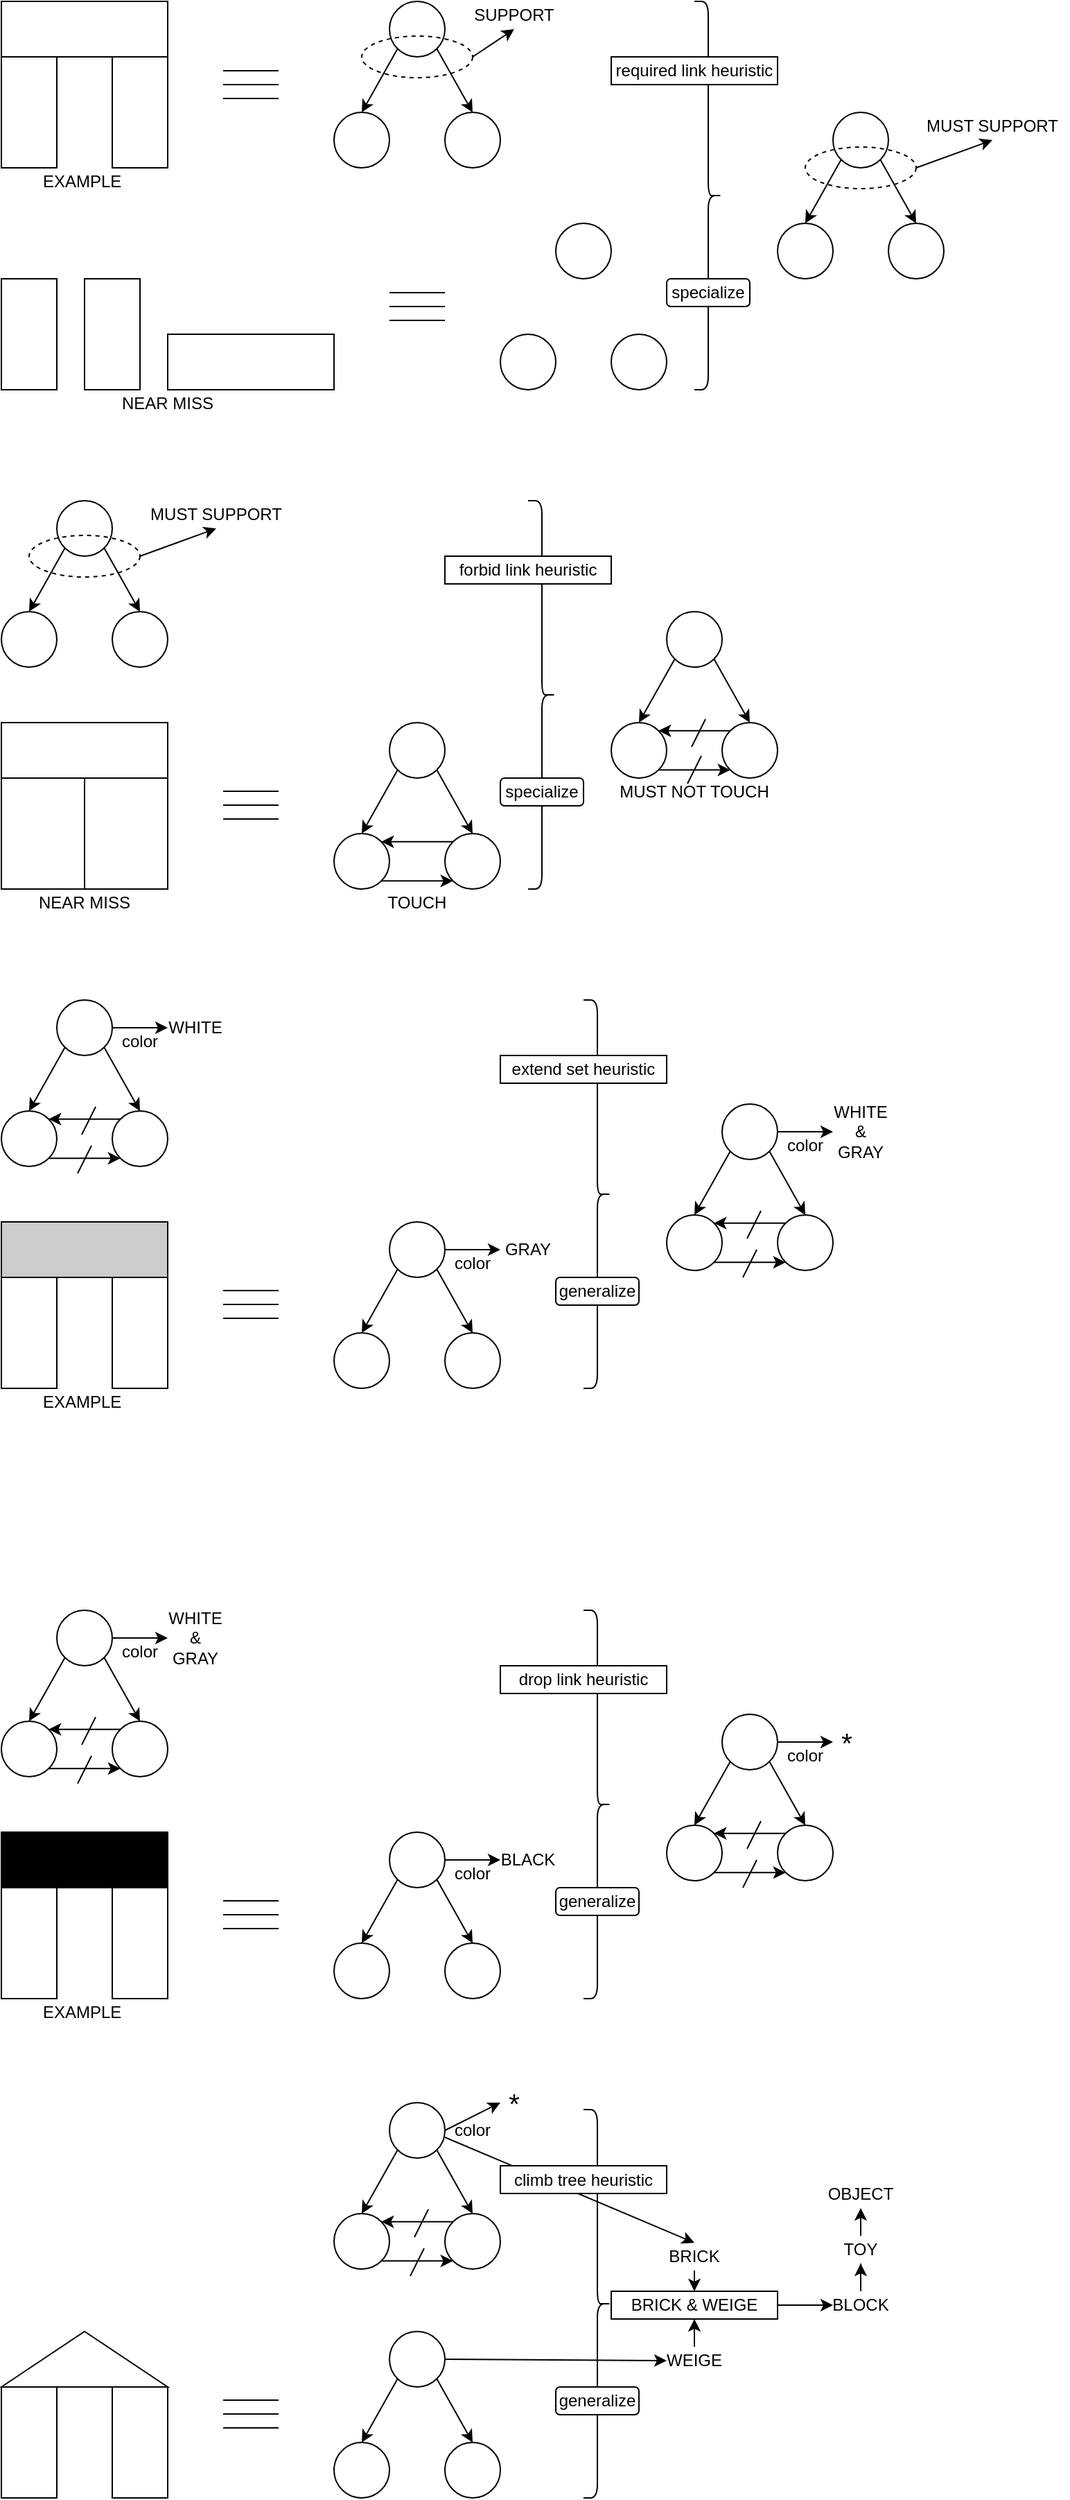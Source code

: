 <mxfile version="10.6.7" type="device"><diagram id="wj-G_-JIGs2lFGSelVar" name="Page-1"><mxGraphModel dx="396" dy="766" grid="1" gridSize="10" guides="1" tooltips="1" connect="1" arrows="1" fold="1" page="1" pageScale="1" pageWidth="827" pageHeight="1169" math="0" shadow="0"><root><mxCell id="0"/><mxCell id="1" parent="0"/><mxCell id="3YoIqZuNheR1yGpvosCM-1" value="" style="rounded=0;whiteSpace=wrap;html=1;" vertex="1" parent="1"><mxGeometry y="40" width="120" height="40" as="geometry"/></mxCell><mxCell id="3YoIqZuNheR1yGpvosCM-2" value="" style="rounded=0;whiteSpace=wrap;html=1;" vertex="1" parent="1"><mxGeometry y="80" width="40" height="80" as="geometry"/></mxCell><mxCell id="3YoIqZuNheR1yGpvosCM-3" value="" style="rounded=0;whiteSpace=wrap;html=1;" vertex="1" parent="1"><mxGeometry x="80" y="80" width="40" height="80" as="geometry"/></mxCell><mxCell id="3YoIqZuNheR1yGpvosCM-4" value="" style="endArrow=none;html=1;" edge="1" parent="1"><mxGeometry width="50" height="50" relative="1" as="geometry"><mxPoint x="160" y="90" as="sourcePoint"/><mxPoint x="200" y="90" as="targetPoint"/></mxGeometry></mxCell><mxCell id="3YoIqZuNheR1yGpvosCM-5" value="" style="endArrow=none;html=1;" edge="1" parent="1"><mxGeometry width="50" height="50" relative="1" as="geometry"><mxPoint x="160" y="100" as="sourcePoint"/><mxPoint x="200" y="100" as="targetPoint"/></mxGeometry></mxCell><mxCell id="3YoIqZuNheR1yGpvosCM-6" value="" style="endArrow=none;html=1;" edge="1" parent="1"><mxGeometry width="50" height="50" relative="1" as="geometry"><mxPoint x="160" y="110" as="sourcePoint"/><mxPoint x="200" y="110" as="targetPoint"/></mxGeometry></mxCell><mxCell id="3YoIqZuNheR1yGpvosCM-7" value="" style="ellipse;whiteSpace=wrap;html=1;aspect=fixed;" vertex="1" parent="1"><mxGeometry x="280" y="40" width="40" height="40" as="geometry"/></mxCell><mxCell id="3YoIqZuNheR1yGpvosCM-8" value="" style="ellipse;whiteSpace=wrap;html=1;aspect=fixed;" vertex="1" parent="1"><mxGeometry x="240" y="120" width="40" height="40" as="geometry"/></mxCell><mxCell id="3YoIqZuNheR1yGpvosCM-9" value="" style="ellipse;whiteSpace=wrap;html=1;aspect=fixed;" vertex="1" parent="1"><mxGeometry x="320" y="120" width="40" height="40" as="geometry"/></mxCell><mxCell id="3YoIqZuNheR1yGpvosCM-10" value="" style="endArrow=classic;html=1;exitX=0;exitY=1;exitDx=0;exitDy=0;entryX=0.5;entryY=0;entryDx=0;entryDy=0;" edge="1" parent="1" source="3YoIqZuNheR1yGpvosCM-7" target="3YoIqZuNheR1yGpvosCM-8"><mxGeometry width="50" height="50" relative="1" as="geometry"><mxPoint x="250" y="270" as="sourcePoint"/><mxPoint x="300" y="220" as="targetPoint"/></mxGeometry></mxCell><mxCell id="3YoIqZuNheR1yGpvosCM-11" value="" style="endArrow=classic;html=1;exitX=1;exitY=1;exitDx=0;exitDy=0;entryX=0.5;entryY=0;entryDx=0;entryDy=0;" edge="1" parent="1" source="3YoIqZuNheR1yGpvosCM-7" target="3YoIqZuNheR1yGpvosCM-9"><mxGeometry width="50" height="50" relative="1" as="geometry"><mxPoint x="350" y="100" as="sourcePoint"/><mxPoint x="400" y="50" as="targetPoint"/></mxGeometry></mxCell><mxCell id="3YoIqZuNheR1yGpvosCM-12" value="" style="ellipse;whiteSpace=wrap;html=1;dashed=1;fillColor=none;" vertex="1" parent="1"><mxGeometry x="260" y="65" width="80" height="30" as="geometry"/></mxCell><mxCell id="3YoIqZuNheR1yGpvosCM-13" value="" style="endArrow=classic;html=1;exitX=1;exitY=0.5;exitDx=0;exitDy=0;entryX=0.5;entryY=1;entryDx=0;entryDy=0;" edge="1" parent="1" source="3YoIqZuNheR1yGpvosCM-12" target="3YoIqZuNheR1yGpvosCM-14"><mxGeometry width="50" height="50" relative="1" as="geometry"><mxPoint x="360" y="80" as="sourcePoint"/><mxPoint x="370" y="70" as="targetPoint"/></mxGeometry></mxCell><mxCell id="3YoIqZuNheR1yGpvosCM-14" value="SUPPORT" style="text;html=1;strokeColor=none;fillColor=none;align=center;verticalAlign=middle;whiteSpace=wrap;rounded=0;dashed=1;" vertex="1" parent="1"><mxGeometry x="340" y="40" width="60" height="20" as="geometry"/></mxCell><mxCell id="3YoIqZuNheR1yGpvosCM-15" value="" style="rounded=0;whiteSpace=wrap;html=1;" vertex="1" parent="1"><mxGeometry y="240" width="40" height="80" as="geometry"/></mxCell><mxCell id="3YoIqZuNheR1yGpvosCM-16" value="" style="rounded=0;whiteSpace=wrap;html=1;" vertex="1" parent="1"><mxGeometry x="60" y="240" width="40" height="80" as="geometry"/></mxCell><mxCell id="3YoIqZuNheR1yGpvosCM-17" value="" style="rounded=0;whiteSpace=wrap;html=1;" vertex="1" parent="1"><mxGeometry x="120" y="280" width="120" height="40" as="geometry"/></mxCell><mxCell id="3YoIqZuNheR1yGpvosCM-18" value="" style="endArrow=none;html=1;" edge="1" parent="1"><mxGeometry width="50" height="50" relative="1" as="geometry"><mxPoint x="280" y="250" as="sourcePoint"/><mxPoint x="320" y="250" as="targetPoint"/></mxGeometry></mxCell><mxCell id="3YoIqZuNheR1yGpvosCM-19" value="" style="endArrow=none;html=1;" edge="1" parent="1"><mxGeometry width="50" height="50" relative="1" as="geometry"><mxPoint x="280" y="260" as="sourcePoint"/><mxPoint x="320" y="260" as="targetPoint"/></mxGeometry></mxCell><mxCell id="3YoIqZuNheR1yGpvosCM-20" value="" style="endArrow=none;html=1;" edge="1" parent="1"><mxGeometry width="50" height="50" relative="1" as="geometry"><mxPoint x="280" y="270" as="sourcePoint"/><mxPoint x="320" y="270" as="targetPoint"/></mxGeometry></mxCell><mxCell id="3YoIqZuNheR1yGpvosCM-21" value="" style="ellipse;whiteSpace=wrap;html=1;aspect=fixed;" vertex="1" parent="1"><mxGeometry x="400" y="200" width="40" height="40" as="geometry"/></mxCell><mxCell id="3YoIqZuNheR1yGpvosCM-22" value="" style="ellipse;whiteSpace=wrap;html=1;aspect=fixed;" vertex="1" parent="1"><mxGeometry x="360" y="280" width="40" height="40" as="geometry"/></mxCell><mxCell id="3YoIqZuNheR1yGpvosCM-23" value="" style="ellipse;whiteSpace=wrap;html=1;aspect=fixed;" vertex="1" parent="1"><mxGeometry x="440" y="280" width="40" height="40" as="geometry"/></mxCell><mxCell id="3YoIqZuNheR1yGpvosCM-29" value="" style="shape=curlyBracket;whiteSpace=wrap;html=1;rounded=1;fillColor=none;direction=west;" vertex="1" parent="1"><mxGeometry x="500" y="40" width="20" height="280" as="geometry"/></mxCell><mxCell id="3YoIqZuNheR1yGpvosCM-30" value="" style="ellipse;whiteSpace=wrap;html=1;aspect=fixed;" vertex="1" parent="1"><mxGeometry x="480" y="480" width="40" height="40" as="geometry"/></mxCell><mxCell id="3YoIqZuNheR1yGpvosCM-90" style="edgeStyle=orthogonalEdgeStyle;rounded=0;orthogonalLoop=1;jettySize=auto;html=1;exitX=1;exitY=1;exitDx=0;exitDy=0;entryX=0;entryY=1;entryDx=0;entryDy=0;" edge="1" parent="1" source="3YoIqZuNheR1yGpvosCM-31" target="3YoIqZuNheR1yGpvosCM-32"><mxGeometry relative="1" as="geometry"/></mxCell><mxCell id="3YoIqZuNheR1yGpvosCM-31" value="" style="ellipse;whiteSpace=wrap;html=1;aspect=fixed;" vertex="1" parent="1"><mxGeometry x="440" y="560" width="40" height="40" as="geometry"/></mxCell><mxCell id="3YoIqZuNheR1yGpvosCM-89" style="edgeStyle=orthogonalEdgeStyle;rounded=0;orthogonalLoop=1;jettySize=auto;html=1;exitX=0;exitY=0;exitDx=0;exitDy=0;entryX=1;entryY=0;entryDx=0;entryDy=0;" edge="1" parent="1" source="3YoIqZuNheR1yGpvosCM-32" target="3YoIqZuNheR1yGpvosCM-31"><mxGeometry relative="1" as="geometry"/></mxCell><mxCell id="3YoIqZuNheR1yGpvosCM-32" value="" style="ellipse;whiteSpace=wrap;html=1;aspect=fixed;" vertex="1" parent="1"><mxGeometry x="520" y="560" width="40" height="40" as="geometry"/></mxCell><mxCell id="3YoIqZuNheR1yGpvosCM-33" value="" style="endArrow=classic;html=1;exitX=0;exitY=1;exitDx=0;exitDy=0;entryX=0.5;entryY=0;entryDx=0;entryDy=0;" edge="1" parent="1" source="3YoIqZuNheR1yGpvosCM-30" target="3YoIqZuNheR1yGpvosCM-31"><mxGeometry width="50" height="50" relative="1" as="geometry"><mxPoint x="450" y="710" as="sourcePoint"/><mxPoint x="500" y="660" as="targetPoint"/></mxGeometry></mxCell><mxCell id="3YoIqZuNheR1yGpvosCM-34" value="" style="endArrow=classic;html=1;exitX=1;exitY=1;exitDx=0;exitDy=0;entryX=0.5;entryY=0;entryDx=0;entryDy=0;" edge="1" parent="1" source="3YoIqZuNheR1yGpvosCM-30" target="3YoIqZuNheR1yGpvosCM-32"><mxGeometry width="50" height="50" relative="1" as="geometry"><mxPoint x="550" y="540" as="sourcePoint"/><mxPoint x="600" y="490" as="targetPoint"/></mxGeometry></mxCell><mxCell id="3YoIqZuNheR1yGpvosCM-39" value="" style="rounded=0;whiteSpace=wrap;html=1;" vertex="1" parent="1"><mxGeometry y="600" width="60" height="80" as="geometry"/></mxCell><mxCell id="3YoIqZuNheR1yGpvosCM-40" value="" style="ellipse;whiteSpace=wrap;html=1;aspect=fixed;" vertex="1" parent="1"><mxGeometry x="280" y="560" width="40" height="40" as="geometry"/></mxCell><mxCell id="3YoIqZuNheR1yGpvosCM-59" style="edgeStyle=orthogonalEdgeStyle;rounded=0;orthogonalLoop=1;jettySize=auto;html=1;exitX=1;exitY=1;exitDx=0;exitDy=0;entryX=0;entryY=1;entryDx=0;entryDy=0;" edge="1" parent="1" source="3YoIqZuNheR1yGpvosCM-41" target="3YoIqZuNheR1yGpvosCM-42"><mxGeometry relative="1" as="geometry"/></mxCell><mxCell id="3YoIqZuNheR1yGpvosCM-41" value="" style="ellipse;whiteSpace=wrap;html=1;aspect=fixed;" vertex="1" parent="1"><mxGeometry x="240" y="640" width="40" height="40" as="geometry"/></mxCell><mxCell id="3YoIqZuNheR1yGpvosCM-58" style="edgeStyle=orthogonalEdgeStyle;rounded=0;orthogonalLoop=1;jettySize=auto;html=1;exitX=0;exitY=0;exitDx=0;exitDy=0;entryX=1;entryY=0;entryDx=0;entryDy=0;" edge="1" parent="1" source="3YoIqZuNheR1yGpvosCM-42" target="3YoIqZuNheR1yGpvosCM-41"><mxGeometry relative="1" as="geometry"/></mxCell><mxCell id="3YoIqZuNheR1yGpvosCM-42" value="" style="ellipse;whiteSpace=wrap;html=1;aspect=fixed;" vertex="1" parent="1"><mxGeometry x="320" y="640" width="40" height="40" as="geometry"/></mxCell><mxCell id="3YoIqZuNheR1yGpvosCM-43" value="" style="endArrow=classic;html=1;exitX=0;exitY=1;exitDx=0;exitDy=0;entryX=0.5;entryY=0;entryDx=0;entryDy=0;" edge="1" parent="1" source="3YoIqZuNheR1yGpvosCM-40" target="3YoIqZuNheR1yGpvosCM-41"><mxGeometry width="50" height="50" relative="1" as="geometry"><mxPoint x="250" y="790" as="sourcePoint"/><mxPoint x="300" y="740" as="targetPoint"/></mxGeometry></mxCell><mxCell id="3YoIqZuNheR1yGpvosCM-44" value="" style="endArrow=classic;html=1;exitX=1;exitY=1;exitDx=0;exitDy=0;entryX=0.5;entryY=0;entryDx=0;entryDy=0;" edge="1" parent="1" source="3YoIqZuNheR1yGpvosCM-40" target="3YoIqZuNheR1yGpvosCM-42"><mxGeometry width="50" height="50" relative="1" as="geometry"><mxPoint x="350" y="620" as="sourcePoint"/><mxPoint x="400" y="570" as="targetPoint"/></mxGeometry></mxCell><mxCell id="3YoIqZuNheR1yGpvosCM-48" value="" style="rounded=0;whiteSpace=wrap;html=1;fillColor=none;" vertex="1" parent="1"><mxGeometry x="60" y="600" width="60" height="80" as="geometry"/></mxCell><mxCell id="3YoIqZuNheR1yGpvosCM-49" value="" style="rounded=0;whiteSpace=wrap;html=1;fillColor=none;" vertex="1" parent="1"><mxGeometry y="560" width="120" height="40" as="geometry"/></mxCell><mxCell id="3YoIqZuNheR1yGpvosCM-55" value="" style="endArrow=none;html=1;" edge="1" parent="1"><mxGeometry width="50" height="50" relative="1" as="geometry"><mxPoint x="160" y="609.5" as="sourcePoint"/><mxPoint x="200" y="609.5" as="targetPoint"/></mxGeometry></mxCell><mxCell id="3YoIqZuNheR1yGpvosCM-56" value="" style="endArrow=none;html=1;" edge="1" parent="1"><mxGeometry width="50" height="50" relative="1" as="geometry"><mxPoint x="160" y="619.5" as="sourcePoint"/><mxPoint x="200" y="619.5" as="targetPoint"/></mxGeometry></mxCell><mxCell id="3YoIqZuNheR1yGpvosCM-57" value="" style="endArrow=none;html=1;" edge="1" parent="1"><mxGeometry width="50" height="50" relative="1" as="geometry"><mxPoint x="160" y="629.5" as="sourcePoint"/><mxPoint x="200" y="629.5" as="targetPoint"/></mxGeometry></mxCell><mxCell id="3YoIqZuNheR1yGpvosCM-60" value="TOUCH" style="text;html=1;strokeColor=none;fillColor=none;align=center;verticalAlign=middle;whiteSpace=wrap;rounded=0;" vertex="1" parent="1"><mxGeometry x="280" y="680" width="40" height="20" as="geometry"/></mxCell><mxCell id="3YoIqZuNheR1yGpvosCM-61" value="EXAMPLE&amp;nbsp;" style="text;html=1;strokeColor=none;fillColor=none;align=center;verticalAlign=middle;whiteSpace=wrap;rounded=0;" vertex="1" parent="1"><mxGeometry y="160" width="120" height="20" as="geometry"/></mxCell><mxCell id="3YoIqZuNheR1yGpvosCM-62" value="NEAR MISS" style="text;html=1;strokeColor=none;fillColor=none;align=center;verticalAlign=middle;whiteSpace=wrap;rounded=0;" vertex="1" parent="1"><mxGeometry y="320" width="240" height="20" as="geometry"/></mxCell><mxCell id="3YoIqZuNheR1yGpvosCM-63" value="NEAR MISS" style="text;html=1;strokeColor=none;fillColor=none;align=center;verticalAlign=middle;whiteSpace=wrap;rounded=0;" vertex="1" parent="1"><mxGeometry y="680" width="120" height="20" as="geometry"/></mxCell><mxCell id="3YoIqZuNheR1yGpvosCM-80" value="" style="ellipse;whiteSpace=wrap;html=1;aspect=fixed;" vertex="1" parent="1"><mxGeometry x="600" y="120" width="40" height="40" as="geometry"/></mxCell><mxCell id="3YoIqZuNheR1yGpvosCM-81" value="" style="ellipse;whiteSpace=wrap;html=1;aspect=fixed;" vertex="1" parent="1"><mxGeometry x="560" y="200" width="40" height="40" as="geometry"/></mxCell><mxCell id="3YoIqZuNheR1yGpvosCM-82" value="" style="ellipse;whiteSpace=wrap;html=1;aspect=fixed;" vertex="1" parent="1"><mxGeometry x="640" y="200" width="40" height="40" as="geometry"/></mxCell><mxCell id="3YoIqZuNheR1yGpvosCM-83" value="" style="endArrow=classic;html=1;exitX=0;exitY=1;exitDx=0;exitDy=0;entryX=0.5;entryY=0;entryDx=0;entryDy=0;" edge="1" parent="1" source="3YoIqZuNheR1yGpvosCM-80" target="3YoIqZuNheR1yGpvosCM-81"><mxGeometry width="50" height="50" relative="1" as="geometry"><mxPoint x="570" y="350" as="sourcePoint"/><mxPoint x="620" y="300" as="targetPoint"/></mxGeometry></mxCell><mxCell id="3YoIqZuNheR1yGpvosCM-84" value="" style="endArrow=classic;html=1;exitX=1;exitY=1;exitDx=0;exitDy=0;entryX=0.5;entryY=0;entryDx=0;entryDy=0;" edge="1" parent="1" source="3YoIqZuNheR1yGpvosCM-80" target="3YoIqZuNheR1yGpvosCM-82"><mxGeometry width="50" height="50" relative="1" as="geometry"><mxPoint x="670" y="180" as="sourcePoint"/><mxPoint x="720" y="130" as="targetPoint"/></mxGeometry></mxCell><mxCell id="3YoIqZuNheR1yGpvosCM-85" value="" style="ellipse;whiteSpace=wrap;html=1;dashed=1;fillColor=none;" vertex="1" parent="1"><mxGeometry x="580" y="145" width="80" height="30" as="geometry"/></mxCell><mxCell id="3YoIqZuNheR1yGpvosCM-86" value="" style="endArrow=classic;html=1;exitX=1;exitY=0.5;exitDx=0;exitDy=0;entryX=0.5;entryY=1;entryDx=0;entryDy=0;" edge="1" parent="1" source="3YoIqZuNheR1yGpvosCM-85" target="3YoIqZuNheR1yGpvosCM-87"><mxGeometry width="50" height="50" relative="1" as="geometry"><mxPoint x="680" y="160" as="sourcePoint"/><mxPoint x="690" y="150" as="targetPoint"/></mxGeometry></mxCell><mxCell id="3YoIqZuNheR1yGpvosCM-87" value="MUST SUPPORT" style="text;html=1;strokeColor=none;fillColor=none;align=center;verticalAlign=middle;whiteSpace=wrap;rounded=0;dashed=1;" vertex="1" parent="1"><mxGeometry x="660" y="120" width="110" height="20" as="geometry"/></mxCell><mxCell id="3YoIqZuNheR1yGpvosCM-88" value="" style="shape=curlyBracket;whiteSpace=wrap;html=1;rounded=1;fillColor=none;direction=west;" vertex="1" parent="1"><mxGeometry x="380" y="400" width="20" height="280" as="geometry"/></mxCell><mxCell id="3YoIqZuNheR1yGpvosCM-91" value="MUST NOT TOUCH" style="text;html=1;strokeColor=none;fillColor=none;align=center;verticalAlign=middle;whiteSpace=wrap;rounded=0;" vertex="1" parent="1"><mxGeometry x="440" y="600" width="120" height="20" as="geometry"/></mxCell><mxCell id="3YoIqZuNheR1yGpvosCM-103" value="" style="ellipse;whiteSpace=wrap;html=1;aspect=fixed;" vertex="1" parent="1"><mxGeometry x="40" y="400" width="40" height="40" as="geometry"/></mxCell><mxCell id="3YoIqZuNheR1yGpvosCM-105" value="" style="ellipse;whiteSpace=wrap;html=1;aspect=fixed;" vertex="1" parent="1"><mxGeometry y="480" width="40" height="40" as="geometry"/></mxCell><mxCell id="3YoIqZuNheR1yGpvosCM-107" value="" style="ellipse;whiteSpace=wrap;html=1;aspect=fixed;" vertex="1" parent="1"><mxGeometry x="80" y="480" width="40" height="40" as="geometry"/></mxCell><mxCell id="3YoIqZuNheR1yGpvosCM-108" value="" style="endArrow=classic;html=1;exitX=0;exitY=1;exitDx=0;exitDy=0;entryX=0.5;entryY=0;entryDx=0;entryDy=0;" edge="1" parent="1" source="3YoIqZuNheR1yGpvosCM-103" target="3YoIqZuNheR1yGpvosCM-105"><mxGeometry width="50" height="50" relative="1" as="geometry"><mxPoint x="10" y="630" as="sourcePoint"/><mxPoint x="60" y="580" as="targetPoint"/></mxGeometry></mxCell><mxCell id="3YoIqZuNheR1yGpvosCM-109" value="" style="endArrow=classic;html=1;exitX=1;exitY=1;exitDx=0;exitDy=0;entryX=0.5;entryY=0;entryDx=0;entryDy=0;" edge="1" parent="1" source="3YoIqZuNheR1yGpvosCM-103" target="3YoIqZuNheR1yGpvosCM-107"><mxGeometry width="50" height="50" relative="1" as="geometry"><mxPoint x="110" y="460" as="sourcePoint"/><mxPoint x="160" y="410" as="targetPoint"/></mxGeometry></mxCell><mxCell id="3YoIqZuNheR1yGpvosCM-110" value="" style="ellipse;whiteSpace=wrap;html=1;dashed=1;fillColor=none;" vertex="1" parent="1"><mxGeometry x="20" y="425" width="80" height="30" as="geometry"/></mxCell><mxCell id="3YoIqZuNheR1yGpvosCM-111" value="" style="endArrow=classic;html=1;exitX=1;exitY=0.5;exitDx=0;exitDy=0;entryX=0.5;entryY=1;entryDx=0;entryDy=0;" edge="1" parent="1" source="3YoIqZuNheR1yGpvosCM-110" target="3YoIqZuNheR1yGpvosCM-112"><mxGeometry width="50" height="50" relative="1" as="geometry"><mxPoint x="120" y="440" as="sourcePoint"/><mxPoint x="130" y="430" as="targetPoint"/></mxGeometry></mxCell><mxCell id="3YoIqZuNheR1yGpvosCM-112" value="MUST SUPPORT" style="text;html=1;strokeColor=none;fillColor=none;align=center;verticalAlign=middle;whiteSpace=wrap;rounded=0;dashed=1;" vertex="1" parent="1"><mxGeometry x="100" y="400" width="110" height="20" as="geometry"/></mxCell><mxCell id="3YoIqZuNheR1yGpvosCM-114" value="" style="ellipse;whiteSpace=wrap;html=1;aspect=fixed;" vertex="1" parent="1"><mxGeometry x="40" y="760" width="40" height="40" as="geometry"/></mxCell><mxCell id="3YoIqZuNheR1yGpvosCM-115" style="edgeStyle=orthogonalEdgeStyle;rounded=0;orthogonalLoop=1;jettySize=auto;html=1;exitX=1;exitY=1;exitDx=0;exitDy=0;entryX=0;entryY=1;entryDx=0;entryDy=0;" edge="1" parent="1" source="3YoIqZuNheR1yGpvosCM-116" target="3YoIqZuNheR1yGpvosCM-118"><mxGeometry relative="1" as="geometry"/></mxCell><mxCell id="3YoIqZuNheR1yGpvosCM-116" value="" style="ellipse;whiteSpace=wrap;html=1;aspect=fixed;" vertex="1" parent="1"><mxGeometry y="840" width="40" height="40" as="geometry"/></mxCell><mxCell id="3YoIqZuNheR1yGpvosCM-117" style="edgeStyle=orthogonalEdgeStyle;rounded=0;orthogonalLoop=1;jettySize=auto;html=1;exitX=0;exitY=0;exitDx=0;exitDy=0;entryX=1;entryY=0;entryDx=0;entryDy=0;" edge="1" parent="1" source="3YoIqZuNheR1yGpvosCM-118" target="3YoIqZuNheR1yGpvosCM-116"><mxGeometry relative="1" as="geometry"/></mxCell><mxCell id="3YoIqZuNheR1yGpvosCM-118" value="" style="ellipse;whiteSpace=wrap;html=1;aspect=fixed;" vertex="1" parent="1"><mxGeometry x="80" y="840" width="40" height="40" as="geometry"/></mxCell><mxCell id="3YoIqZuNheR1yGpvosCM-119" value="" style="endArrow=classic;html=1;exitX=0;exitY=1;exitDx=0;exitDy=0;entryX=0.5;entryY=0;entryDx=0;entryDy=0;" edge="1" parent="1" source="3YoIqZuNheR1yGpvosCM-114" target="3YoIqZuNheR1yGpvosCM-116"><mxGeometry width="50" height="50" relative="1" as="geometry"><mxPoint x="10" y="990" as="sourcePoint"/><mxPoint x="60" y="940" as="targetPoint"/></mxGeometry></mxCell><mxCell id="3YoIqZuNheR1yGpvosCM-120" value="" style="endArrow=classic;html=1;exitX=1;exitY=1;exitDx=0;exitDy=0;entryX=0.5;entryY=0;entryDx=0;entryDy=0;" edge="1" parent="1" source="3YoIqZuNheR1yGpvosCM-114" target="3YoIqZuNheR1yGpvosCM-118"><mxGeometry width="50" height="50" relative="1" as="geometry"><mxPoint x="110" y="820" as="sourcePoint"/><mxPoint x="160" y="770" as="targetPoint"/></mxGeometry></mxCell><mxCell id="3YoIqZuNheR1yGpvosCM-125" value="" style="rounded=0;whiteSpace=wrap;html=1;gradientColor=none;fillColor=#CCCCCC;" vertex="1" parent="1"><mxGeometry y="920" width="120" height="40" as="geometry"/></mxCell><mxCell id="3YoIqZuNheR1yGpvosCM-126" value="" style="rounded=0;whiteSpace=wrap;html=1;" vertex="1" parent="1"><mxGeometry y="960" width="40" height="80" as="geometry"/></mxCell><mxCell id="3YoIqZuNheR1yGpvosCM-127" value="" style="rounded=0;whiteSpace=wrap;html=1;" vertex="1" parent="1"><mxGeometry x="80" y="960" width="40" height="80" as="geometry"/></mxCell><mxCell id="3YoIqZuNheR1yGpvosCM-128" value="EXAMPLE&amp;nbsp;" style="text;html=1;strokeColor=none;fillColor=none;align=center;verticalAlign=middle;whiteSpace=wrap;rounded=0;" vertex="1" parent="1"><mxGeometry y="1040" width="120" height="20" as="geometry"/></mxCell><mxCell id="3YoIqZuNheR1yGpvosCM-130" value="" style="endArrow=none;html=1;" edge="1" parent="1"><mxGeometry width="50" height="50" relative="1" as="geometry"><mxPoint x="495" y="604" as="sourcePoint"/><mxPoint x="505" y="584" as="targetPoint"/></mxGeometry></mxCell><mxCell id="3YoIqZuNheR1yGpvosCM-131" value="" style="endArrow=none;html=1;" edge="1" parent="1"><mxGeometry width="50" height="50" relative="1" as="geometry"><mxPoint x="498" y="577.5" as="sourcePoint"/><mxPoint x="508" y="557.5" as="targetPoint"/></mxGeometry></mxCell><mxCell id="3YoIqZuNheR1yGpvosCM-134" value="" style="endArrow=none;html=1;" edge="1" parent="1"><mxGeometry width="50" height="50" relative="1" as="geometry"><mxPoint x="55" y="885" as="sourcePoint"/><mxPoint x="65" y="865" as="targetPoint"/></mxGeometry></mxCell><mxCell id="3YoIqZuNheR1yGpvosCM-135" value="" style="endArrow=none;html=1;" edge="1" parent="1"><mxGeometry width="50" height="50" relative="1" as="geometry"><mxPoint x="58" y="857" as="sourcePoint"/><mxPoint x="68" y="837" as="targetPoint"/></mxGeometry></mxCell><mxCell id="3YoIqZuNheR1yGpvosCM-136" value="" style="ellipse;whiteSpace=wrap;html=1;aspect=fixed;" vertex="1" parent="1"><mxGeometry x="280" y="920" width="40" height="40" as="geometry"/></mxCell><mxCell id="3YoIqZuNheR1yGpvosCM-138" value="" style="ellipse;whiteSpace=wrap;html=1;aspect=fixed;" vertex="1" parent="1"><mxGeometry x="240" y="1000" width="40" height="40" as="geometry"/></mxCell><mxCell id="3YoIqZuNheR1yGpvosCM-140" value="" style="ellipse;whiteSpace=wrap;html=1;aspect=fixed;" vertex="1" parent="1"><mxGeometry x="320" y="1000" width="40" height="40" as="geometry"/></mxCell><mxCell id="3YoIqZuNheR1yGpvosCM-141" value="" style="endArrow=classic;html=1;exitX=0;exitY=1;exitDx=0;exitDy=0;entryX=0.5;entryY=0;entryDx=0;entryDy=0;" edge="1" parent="1" source="3YoIqZuNheR1yGpvosCM-136" target="3YoIqZuNheR1yGpvosCM-138"><mxGeometry width="50" height="50" relative="1" as="geometry"><mxPoint x="250" y="1150" as="sourcePoint"/><mxPoint x="300" y="1100" as="targetPoint"/></mxGeometry></mxCell><mxCell id="3YoIqZuNheR1yGpvosCM-142" value="" style="endArrow=classic;html=1;exitX=1;exitY=1;exitDx=0;exitDy=0;entryX=0.5;entryY=0;entryDx=0;entryDy=0;" edge="1" parent="1" source="3YoIqZuNheR1yGpvosCM-136" target="3YoIqZuNheR1yGpvosCM-140"><mxGeometry width="50" height="50" relative="1" as="geometry"><mxPoint x="350" y="980" as="sourcePoint"/><mxPoint x="400" y="930" as="targetPoint"/></mxGeometry></mxCell><mxCell id="3YoIqZuNheR1yGpvosCM-143" value="" style="endArrow=none;html=1;" edge="1" parent="1"><mxGeometry width="50" height="50" relative="1" as="geometry"><mxPoint x="160" y="969.5" as="sourcePoint"/><mxPoint x="200" y="969.5" as="targetPoint"/></mxGeometry></mxCell><mxCell id="3YoIqZuNheR1yGpvosCM-144" value="" style="endArrow=none;html=1;" edge="1" parent="1"><mxGeometry width="50" height="50" relative="1" as="geometry"><mxPoint x="160" y="979.5" as="sourcePoint"/><mxPoint x="200" y="979.5" as="targetPoint"/></mxGeometry></mxCell><mxCell id="3YoIqZuNheR1yGpvosCM-145" value="" style="endArrow=none;html=1;" edge="1" parent="1"><mxGeometry width="50" height="50" relative="1" as="geometry"><mxPoint x="160" y="989.5" as="sourcePoint"/><mxPoint x="200" y="989.5" as="targetPoint"/></mxGeometry></mxCell><mxCell id="3YoIqZuNheR1yGpvosCM-148" value="" style="endArrow=classic;html=1;exitX=1;exitY=0.5;exitDx=0;exitDy=0;entryX=0;entryY=0.5;entryDx=0;entryDy=0;" edge="1" parent="1" source="3YoIqZuNheR1yGpvosCM-136" target="3YoIqZuNheR1yGpvosCM-149"><mxGeometry width="50" height="50" relative="1" as="geometry"><mxPoint x="360" y="910" as="sourcePoint"/><mxPoint x="360" y="920" as="targetPoint"/></mxGeometry></mxCell><mxCell id="3YoIqZuNheR1yGpvosCM-149" value="GRAY" style="text;html=1;strokeColor=none;fillColor=none;align=center;verticalAlign=middle;whiteSpace=wrap;rounded=0;" vertex="1" parent="1"><mxGeometry x="360" y="930" width="40" height="20" as="geometry"/></mxCell><mxCell id="3YoIqZuNheR1yGpvosCM-150" value="color" style="text;html=1;strokeColor=none;fillColor=none;align=center;verticalAlign=middle;whiteSpace=wrap;rounded=0;" vertex="1" parent="1"><mxGeometry x="320" y="940" width="40" height="20" as="geometry"/></mxCell><mxCell id="3YoIqZuNheR1yGpvosCM-151" value="" style="shape=curlyBracket;whiteSpace=wrap;html=1;rounded=1;fillColor=none;direction=west;" vertex="1" parent="1"><mxGeometry x="420" y="760" width="20" height="280" as="geometry"/></mxCell><mxCell id="3YoIqZuNheR1yGpvosCM-152" value="" style="endArrow=classic;html=1;entryX=0;entryY=0.5;entryDx=0;entryDy=0;exitX=1;exitY=0.5;exitDx=0;exitDy=0;" edge="1" parent="1" target="3YoIqZuNheR1yGpvosCM-153" source="3YoIqZuNheR1yGpvosCM-114"><mxGeometry width="50" height="50" relative="1" as="geometry"><mxPoint x="80" y="720" as="sourcePoint"/><mxPoint x="120" y="760" as="targetPoint"/></mxGeometry></mxCell><mxCell id="3YoIqZuNheR1yGpvosCM-153" value="WHITE" style="text;html=1;strokeColor=none;fillColor=none;align=center;verticalAlign=middle;whiteSpace=wrap;rounded=0;" vertex="1" parent="1"><mxGeometry x="120" y="770" width="40" height="20" as="geometry"/></mxCell><mxCell id="3YoIqZuNheR1yGpvosCM-154" value="color" style="text;html=1;strokeColor=none;fillColor=none;align=center;verticalAlign=middle;whiteSpace=wrap;rounded=0;" vertex="1" parent="1"><mxGeometry x="80" y="780" width="40" height="20" as="geometry"/></mxCell><mxCell id="3YoIqZuNheR1yGpvosCM-155" value="" style="ellipse;whiteSpace=wrap;html=1;aspect=fixed;" vertex="1" parent="1"><mxGeometry x="520" y="835" width="40" height="40" as="geometry"/></mxCell><mxCell id="3YoIqZuNheR1yGpvosCM-156" style="edgeStyle=orthogonalEdgeStyle;rounded=0;orthogonalLoop=1;jettySize=auto;html=1;exitX=1;exitY=1;exitDx=0;exitDy=0;entryX=0;entryY=1;entryDx=0;entryDy=0;" edge="1" parent="1" source="3YoIqZuNheR1yGpvosCM-157" target="3YoIqZuNheR1yGpvosCM-159"><mxGeometry relative="1" as="geometry"/></mxCell><mxCell id="3YoIqZuNheR1yGpvosCM-157" value="" style="ellipse;whiteSpace=wrap;html=1;aspect=fixed;" vertex="1" parent="1"><mxGeometry x="480" y="915" width="40" height="40" as="geometry"/></mxCell><mxCell id="3YoIqZuNheR1yGpvosCM-158" style="edgeStyle=orthogonalEdgeStyle;rounded=0;orthogonalLoop=1;jettySize=auto;html=1;exitX=0;exitY=0;exitDx=0;exitDy=0;entryX=1;entryY=0;entryDx=0;entryDy=0;" edge="1" parent="1" source="3YoIqZuNheR1yGpvosCM-159" target="3YoIqZuNheR1yGpvosCM-157"><mxGeometry relative="1" as="geometry"/></mxCell><mxCell id="3YoIqZuNheR1yGpvosCM-159" value="" style="ellipse;whiteSpace=wrap;html=1;aspect=fixed;" vertex="1" parent="1"><mxGeometry x="560" y="915" width="40" height="40" as="geometry"/></mxCell><mxCell id="3YoIqZuNheR1yGpvosCM-160" value="" style="endArrow=classic;html=1;exitX=0;exitY=1;exitDx=0;exitDy=0;entryX=0.5;entryY=0;entryDx=0;entryDy=0;" edge="1" parent="1" source="3YoIqZuNheR1yGpvosCM-155" target="3YoIqZuNheR1yGpvosCM-157"><mxGeometry width="50" height="50" relative="1" as="geometry"><mxPoint x="490" y="1065" as="sourcePoint"/><mxPoint x="540" y="1015" as="targetPoint"/></mxGeometry></mxCell><mxCell id="3YoIqZuNheR1yGpvosCM-161" value="" style="endArrow=classic;html=1;exitX=1;exitY=1;exitDx=0;exitDy=0;entryX=0.5;entryY=0;entryDx=0;entryDy=0;" edge="1" parent="1" source="3YoIqZuNheR1yGpvosCM-155" target="3YoIqZuNheR1yGpvosCM-159"><mxGeometry width="50" height="50" relative="1" as="geometry"><mxPoint x="590" y="895" as="sourcePoint"/><mxPoint x="640" y="845" as="targetPoint"/></mxGeometry></mxCell><mxCell id="3YoIqZuNheR1yGpvosCM-162" value="" style="endArrow=none;html=1;" edge="1" parent="1"><mxGeometry width="50" height="50" relative="1" as="geometry"><mxPoint x="535" y="960" as="sourcePoint"/><mxPoint x="545" y="940" as="targetPoint"/></mxGeometry></mxCell><mxCell id="3YoIqZuNheR1yGpvosCM-163" value="" style="endArrow=none;html=1;" edge="1" parent="1"><mxGeometry width="50" height="50" relative="1" as="geometry"><mxPoint x="538" y="932" as="sourcePoint"/><mxPoint x="548" y="912" as="targetPoint"/></mxGeometry></mxCell><mxCell id="3YoIqZuNheR1yGpvosCM-164" value="" style="endArrow=classic;html=1;entryX=0;entryY=0.5;entryDx=0;entryDy=0;exitX=1;exitY=0.5;exitDx=0;exitDy=0;" edge="1" parent="1" source="3YoIqZuNheR1yGpvosCM-155" target="3YoIqZuNheR1yGpvosCM-165"><mxGeometry width="50" height="50" relative="1" as="geometry"><mxPoint x="560" y="795" as="sourcePoint"/><mxPoint x="600" y="835" as="targetPoint"/></mxGeometry></mxCell><mxCell id="3YoIqZuNheR1yGpvosCM-165" value="WHITE &amp;amp; GRAY" style="text;html=1;strokeColor=none;fillColor=none;align=center;verticalAlign=middle;whiteSpace=wrap;rounded=0;" vertex="1" parent="1"><mxGeometry x="600" y="845" width="40" height="20" as="geometry"/></mxCell><mxCell id="3YoIqZuNheR1yGpvosCM-166" value="color" style="text;html=1;strokeColor=none;fillColor=none;align=center;verticalAlign=middle;whiteSpace=wrap;rounded=0;" vertex="1" parent="1"><mxGeometry x="560" y="855" width="40" height="20" as="geometry"/></mxCell><mxCell id="3YoIqZuNheR1yGpvosCM-167" value="" style="ellipse;whiteSpace=wrap;html=1;aspect=fixed;" vertex="1" parent="1"><mxGeometry x="40" y="1200" width="40" height="40" as="geometry"/></mxCell><mxCell id="3YoIqZuNheR1yGpvosCM-168" style="edgeStyle=orthogonalEdgeStyle;rounded=0;orthogonalLoop=1;jettySize=auto;html=1;exitX=1;exitY=1;exitDx=0;exitDy=0;entryX=0;entryY=1;entryDx=0;entryDy=0;" edge="1" parent="1" source="3YoIqZuNheR1yGpvosCM-169" target="3YoIqZuNheR1yGpvosCM-171"><mxGeometry relative="1" as="geometry"/></mxCell><mxCell id="3YoIqZuNheR1yGpvosCM-169" value="" style="ellipse;whiteSpace=wrap;html=1;aspect=fixed;" vertex="1" parent="1"><mxGeometry y="1280" width="40" height="40" as="geometry"/></mxCell><mxCell id="3YoIqZuNheR1yGpvosCM-170" style="edgeStyle=orthogonalEdgeStyle;rounded=0;orthogonalLoop=1;jettySize=auto;html=1;exitX=0;exitY=0;exitDx=0;exitDy=0;entryX=1;entryY=0;entryDx=0;entryDy=0;" edge="1" parent="1" source="3YoIqZuNheR1yGpvosCM-171" target="3YoIqZuNheR1yGpvosCM-169"><mxGeometry relative="1" as="geometry"/></mxCell><mxCell id="3YoIqZuNheR1yGpvosCM-171" value="" style="ellipse;whiteSpace=wrap;html=1;aspect=fixed;" vertex="1" parent="1"><mxGeometry x="80" y="1280" width="40" height="40" as="geometry"/></mxCell><mxCell id="3YoIqZuNheR1yGpvosCM-172" value="" style="endArrow=classic;html=1;exitX=0;exitY=1;exitDx=0;exitDy=0;entryX=0.5;entryY=0;entryDx=0;entryDy=0;" edge="1" parent="1" source="3YoIqZuNheR1yGpvosCM-167" target="3YoIqZuNheR1yGpvosCM-169"><mxGeometry width="50" height="50" relative="1" as="geometry"><mxPoint x="10" y="1430" as="sourcePoint"/><mxPoint x="60" y="1380" as="targetPoint"/></mxGeometry></mxCell><mxCell id="3YoIqZuNheR1yGpvosCM-173" value="" style="endArrow=classic;html=1;exitX=1;exitY=1;exitDx=0;exitDy=0;entryX=0.5;entryY=0;entryDx=0;entryDy=0;" edge="1" parent="1" source="3YoIqZuNheR1yGpvosCM-167" target="3YoIqZuNheR1yGpvosCM-171"><mxGeometry width="50" height="50" relative="1" as="geometry"><mxPoint x="110" y="1260" as="sourcePoint"/><mxPoint x="160" y="1210" as="targetPoint"/></mxGeometry></mxCell><mxCell id="3YoIqZuNheR1yGpvosCM-174" value="" style="rounded=0;whiteSpace=wrap;html=1;gradientColor=none;fillColor=#000000;" vertex="1" parent="1"><mxGeometry y="1360" width="120" height="40" as="geometry"/></mxCell><mxCell id="3YoIqZuNheR1yGpvosCM-175" value="" style="rounded=0;whiteSpace=wrap;html=1;" vertex="1" parent="1"><mxGeometry y="1400" width="40" height="80" as="geometry"/></mxCell><mxCell id="3YoIqZuNheR1yGpvosCM-176" value="" style="rounded=0;whiteSpace=wrap;html=1;" vertex="1" parent="1"><mxGeometry x="80" y="1400" width="40" height="80" as="geometry"/></mxCell><mxCell id="3YoIqZuNheR1yGpvosCM-177" value="EXAMPLE&amp;nbsp;" style="text;html=1;strokeColor=none;fillColor=none;align=center;verticalAlign=middle;whiteSpace=wrap;rounded=0;" vertex="1" parent="1"><mxGeometry y="1480" width="120" height="20" as="geometry"/></mxCell><mxCell id="3YoIqZuNheR1yGpvosCM-178" value="" style="endArrow=none;html=1;" edge="1" parent="1"><mxGeometry width="50" height="50" relative="1" as="geometry"><mxPoint x="55" y="1325" as="sourcePoint"/><mxPoint x="65" y="1305" as="targetPoint"/></mxGeometry></mxCell><mxCell id="3YoIqZuNheR1yGpvosCM-179" value="" style="endArrow=none;html=1;" edge="1" parent="1"><mxGeometry width="50" height="50" relative="1" as="geometry"><mxPoint x="58" y="1297" as="sourcePoint"/><mxPoint x="68" y="1277" as="targetPoint"/></mxGeometry></mxCell><mxCell id="3YoIqZuNheR1yGpvosCM-180" value="" style="ellipse;whiteSpace=wrap;html=1;aspect=fixed;" vertex="1" parent="1"><mxGeometry x="280" y="1360" width="40" height="40" as="geometry"/></mxCell><mxCell id="3YoIqZuNheR1yGpvosCM-181" value="" style="ellipse;whiteSpace=wrap;html=1;aspect=fixed;" vertex="1" parent="1"><mxGeometry x="240" y="1440" width="40" height="40" as="geometry"/></mxCell><mxCell id="3YoIqZuNheR1yGpvosCM-182" value="" style="ellipse;whiteSpace=wrap;html=1;aspect=fixed;" vertex="1" parent="1"><mxGeometry x="320" y="1440" width="40" height="40" as="geometry"/></mxCell><mxCell id="3YoIqZuNheR1yGpvosCM-183" value="" style="endArrow=classic;html=1;exitX=0;exitY=1;exitDx=0;exitDy=0;entryX=0.5;entryY=0;entryDx=0;entryDy=0;" edge="1" parent="1" source="3YoIqZuNheR1yGpvosCM-180" target="3YoIqZuNheR1yGpvosCM-181"><mxGeometry width="50" height="50" relative="1" as="geometry"><mxPoint x="250" y="1590" as="sourcePoint"/><mxPoint x="300" y="1540" as="targetPoint"/></mxGeometry></mxCell><mxCell id="3YoIqZuNheR1yGpvosCM-184" value="" style="endArrow=classic;html=1;exitX=1;exitY=1;exitDx=0;exitDy=0;entryX=0.5;entryY=0;entryDx=0;entryDy=0;" edge="1" parent="1" source="3YoIqZuNheR1yGpvosCM-180" target="3YoIqZuNheR1yGpvosCM-182"><mxGeometry width="50" height="50" relative="1" as="geometry"><mxPoint x="350" y="1420" as="sourcePoint"/><mxPoint x="400" y="1370" as="targetPoint"/></mxGeometry></mxCell><mxCell id="3YoIqZuNheR1yGpvosCM-185" value="" style="endArrow=none;html=1;" edge="1" parent="1"><mxGeometry width="50" height="50" relative="1" as="geometry"><mxPoint x="160" y="1409.5" as="sourcePoint"/><mxPoint x="200" y="1409.5" as="targetPoint"/></mxGeometry></mxCell><mxCell id="3YoIqZuNheR1yGpvosCM-186" value="" style="endArrow=none;html=1;" edge="1" parent="1"><mxGeometry width="50" height="50" relative="1" as="geometry"><mxPoint x="160" y="1419.5" as="sourcePoint"/><mxPoint x="200" y="1419.5" as="targetPoint"/></mxGeometry></mxCell><mxCell id="3YoIqZuNheR1yGpvosCM-187" value="" style="endArrow=none;html=1;" edge="1" parent="1"><mxGeometry width="50" height="50" relative="1" as="geometry"><mxPoint x="160" y="1429.5" as="sourcePoint"/><mxPoint x="200" y="1429.5" as="targetPoint"/></mxGeometry></mxCell><mxCell id="3YoIqZuNheR1yGpvosCM-188" value="" style="endArrow=classic;html=1;exitX=1;exitY=0.5;exitDx=0;exitDy=0;entryX=0;entryY=0.5;entryDx=0;entryDy=0;" edge="1" parent="1" source="3YoIqZuNheR1yGpvosCM-180" target="3YoIqZuNheR1yGpvosCM-189"><mxGeometry width="50" height="50" relative="1" as="geometry"><mxPoint x="360" y="1350" as="sourcePoint"/><mxPoint x="360" y="1360" as="targetPoint"/></mxGeometry></mxCell><mxCell id="3YoIqZuNheR1yGpvosCM-189" value="BLACK" style="text;html=1;strokeColor=none;fillColor=none;align=center;verticalAlign=middle;whiteSpace=wrap;rounded=0;" vertex="1" parent="1"><mxGeometry x="360" y="1370" width="40" height="20" as="geometry"/></mxCell><mxCell id="3YoIqZuNheR1yGpvosCM-190" value="color" style="text;html=1;strokeColor=none;fillColor=none;align=center;verticalAlign=middle;whiteSpace=wrap;rounded=0;" vertex="1" parent="1"><mxGeometry x="320" y="1380" width="40" height="20" as="geometry"/></mxCell><mxCell id="3YoIqZuNheR1yGpvosCM-191" value="" style="shape=curlyBracket;whiteSpace=wrap;html=1;rounded=1;fillColor=none;direction=west;" vertex="1" parent="1"><mxGeometry x="420" y="1200" width="20" height="280" as="geometry"/></mxCell><mxCell id="3YoIqZuNheR1yGpvosCM-192" value="" style="endArrow=classic;html=1;entryX=0;entryY=0.5;entryDx=0;entryDy=0;exitX=1;exitY=0.5;exitDx=0;exitDy=0;" edge="1" parent="1" source="3YoIqZuNheR1yGpvosCM-167" target="3YoIqZuNheR1yGpvosCM-193"><mxGeometry width="50" height="50" relative="1" as="geometry"><mxPoint x="80" y="1160" as="sourcePoint"/><mxPoint x="120" y="1200" as="targetPoint"/></mxGeometry></mxCell><mxCell id="3YoIqZuNheR1yGpvosCM-193" value="WHITE &amp;amp; GRAY" style="text;html=1;strokeColor=none;fillColor=none;align=center;verticalAlign=middle;whiteSpace=wrap;rounded=0;" vertex="1" parent="1"><mxGeometry x="120" y="1210" width="40" height="20" as="geometry"/></mxCell><mxCell id="3YoIqZuNheR1yGpvosCM-194" value="color" style="text;html=1;strokeColor=none;fillColor=none;align=center;verticalAlign=middle;whiteSpace=wrap;rounded=0;" vertex="1" parent="1"><mxGeometry x="80" y="1220" width="40" height="20" as="geometry"/></mxCell><mxCell id="3YoIqZuNheR1yGpvosCM-195" value="" style="ellipse;whiteSpace=wrap;html=1;aspect=fixed;" vertex="1" parent="1"><mxGeometry x="520" y="1275" width="40" height="40" as="geometry"/></mxCell><mxCell id="3YoIqZuNheR1yGpvosCM-196" style="edgeStyle=orthogonalEdgeStyle;rounded=0;orthogonalLoop=1;jettySize=auto;html=1;exitX=1;exitY=1;exitDx=0;exitDy=0;entryX=0;entryY=1;entryDx=0;entryDy=0;" edge="1" parent="1" source="3YoIqZuNheR1yGpvosCM-197" target="3YoIqZuNheR1yGpvosCM-199"><mxGeometry relative="1" as="geometry"/></mxCell><mxCell id="3YoIqZuNheR1yGpvosCM-197" value="" style="ellipse;whiteSpace=wrap;html=1;aspect=fixed;" vertex="1" parent="1"><mxGeometry x="480" y="1355" width="40" height="40" as="geometry"/></mxCell><mxCell id="3YoIqZuNheR1yGpvosCM-198" style="edgeStyle=orthogonalEdgeStyle;rounded=0;orthogonalLoop=1;jettySize=auto;html=1;exitX=0;exitY=0;exitDx=0;exitDy=0;entryX=1;entryY=0;entryDx=0;entryDy=0;" edge="1" parent="1" source="3YoIqZuNheR1yGpvosCM-199" target="3YoIqZuNheR1yGpvosCM-197"><mxGeometry relative="1" as="geometry"/></mxCell><mxCell id="3YoIqZuNheR1yGpvosCM-199" value="" style="ellipse;whiteSpace=wrap;html=1;aspect=fixed;" vertex="1" parent="1"><mxGeometry x="560" y="1355" width="40" height="40" as="geometry"/></mxCell><mxCell id="3YoIqZuNheR1yGpvosCM-200" value="" style="endArrow=classic;html=1;exitX=0;exitY=1;exitDx=0;exitDy=0;entryX=0.5;entryY=0;entryDx=0;entryDy=0;" edge="1" parent="1" source="3YoIqZuNheR1yGpvosCM-195" target="3YoIqZuNheR1yGpvosCM-197"><mxGeometry width="50" height="50" relative="1" as="geometry"><mxPoint x="490" y="1505" as="sourcePoint"/><mxPoint x="540" y="1455" as="targetPoint"/></mxGeometry></mxCell><mxCell id="3YoIqZuNheR1yGpvosCM-201" value="" style="endArrow=classic;html=1;exitX=1;exitY=1;exitDx=0;exitDy=0;entryX=0.5;entryY=0;entryDx=0;entryDy=0;" edge="1" parent="1" source="3YoIqZuNheR1yGpvosCM-195" target="3YoIqZuNheR1yGpvosCM-199"><mxGeometry width="50" height="50" relative="1" as="geometry"><mxPoint x="590" y="1335" as="sourcePoint"/><mxPoint x="640" y="1285" as="targetPoint"/></mxGeometry></mxCell><mxCell id="3YoIqZuNheR1yGpvosCM-202" value="" style="endArrow=none;html=1;" edge="1" parent="1"><mxGeometry width="50" height="50" relative="1" as="geometry"><mxPoint x="535" y="1400" as="sourcePoint"/><mxPoint x="545" y="1380" as="targetPoint"/></mxGeometry></mxCell><mxCell id="3YoIqZuNheR1yGpvosCM-203" value="" style="endArrow=none;html=1;" edge="1" parent="1"><mxGeometry width="50" height="50" relative="1" as="geometry"><mxPoint x="538" y="1372" as="sourcePoint"/><mxPoint x="548" y="1352" as="targetPoint"/></mxGeometry></mxCell><mxCell id="3YoIqZuNheR1yGpvosCM-204" value="" style="endArrow=classic;html=1;entryX=0;entryY=0.5;entryDx=0;entryDy=0;exitX=1;exitY=0.5;exitDx=0;exitDy=0;" edge="1" parent="1" source="3YoIqZuNheR1yGpvosCM-195" target="3YoIqZuNheR1yGpvosCM-205"><mxGeometry width="50" height="50" relative="1" as="geometry"><mxPoint x="560" y="1235" as="sourcePoint"/><mxPoint x="600" y="1275" as="targetPoint"/></mxGeometry></mxCell><mxCell id="3YoIqZuNheR1yGpvosCM-205" value="&lt;font style=&quot;font-size: 20px&quot;&gt;*&lt;/font&gt;" style="text;html=1;strokeColor=none;fillColor=none;align=center;verticalAlign=middle;whiteSpace=wrap;rounded=0;" vertex="1" parent="1"><mxGeometry x="600" y="1285" width="20" height="20" as="geometry"/></mxCell><mxCell id="3YoIqZuNheR1yGpvosCM-206" value="color" style="text;html=1;strokeColor=none;fillColor=none;align=center;verticalAlign=middle;whiteSpace=wrap;rounded=0;" vertex="1" parent="1"><mxGeometry x="560" y="1295" width="40" height="20" as="geometry"/></mxCell><mxCell id="3YoIqZuNheR1yGpvosCM-208" value="" style="ellipse;whiteSpace=wrap;html=1;aspect=fixed;" vertex="1" parent="1"><mxGeometry x="280" y="1555" width="40" height="40" as="geometry"/></mxCell><mxCell id="3YoIqZuNheR1yGpvosCM-209" style="edgeStyle=orthogonalEdgeStyle;rounded=0;orthogonalLoop=1;jettySize=auto;html=1;exitX=1;exitY=1;exitDx=0;exitDy=0;entryX=0;entryY=1;entryDx=0;entryDy=0;" edge="1" parent="1" source="3YoIqZuNheR1yGpvosCM-210" target="3YoIqZuNheR1yGpvosCM-212"><mxGeometry relative="1" as="geometry"/></mxCell><mxCell id="3YoIqZuNheR1yGpvosCM-210" value="" style="ellipse;whiteSpace=wrap;html=1;aspect=fixed;" vertex="1" parent="1"><mxGeometry x="240" y="1635" width="40" height="40" as="geometry"/></mxCell><mxCell id="3YoIqZuNheR1yGpvosCM-211" style="edgeStyle=orthogonalEdgeStyle;rounded=0;orthogonalLoop=1;jettySize=auto;html=1;exitX=0;exitY=0;exitDx=0;exitDy=0;entryX=1;entryY=0;entryDx=0;entryDy=0;" edge="1" parent="1" source="3YoIqZuNheR1yGpvosCM-212" target="3YoIqZuNheR1yGpvosCM-210"><mxGeometry relative="1" as="geometry"/></mxCell><mxCell id="3YoIqZuNheR1yGpvosCM-212" value="" style="ellipse;whiteSpace=wrap;html=1;aspect=fixed;" vertex="1" parent="1"><mxGeometry x="320" y="1635" width="40" height="40" as="geometry"/></mxCell><mxCell id="3YoIqZuNheR1yGpvosCM-213" value="" style="endArrow=classic;html=1;exitX=0;exitY=1;exitDx=0;exitDy=0;entryX=0.5;entryY=0;entryDx=0;entryDy=0;" edge="1" parent="1" source="3YoIqZuNheR1yGpvosCM-208" target="3YoIqZuNheR1yGpvosCM-210"><mxGeometry width="50" height="50" relative="1" as="geometry"><mxPoint x="250" y="1785" as="sourcePoint"/><mxPoint x="300" y="1735" as="targetPoint"/></mxGeometry></mxCell><mxCell id="3YoIqZuNheR1yGpvosCM-214" value="" style="endArrow=classic;html=1;exitX=1;exitY=1;exitDx=0;exitDy=0;entryX=0.5;entryY=0;entryDx=0;entryDy=0;" edge="1" parent="1" source="3YoIqZuNheR1yGpvosCM-208" target="3YoIqZuNheR1yGpvosCM-212"><mxGeometry width="50" height="50" relative="1" as="geometry"><mxPoint x="350" y="1615" as="sourcePoint"/><mxPoint x="400" y="1565" as="targetPoint"/></mxGeometry></mxCell><mxCell id="3YoIqZuNheR1yGpvosCM-215" value="" style="endArrow=none;html=1;" edge="1" parent="1"><mxGeometry width="50" height="50" relative="1" as="geometry"><mxPoint x="295" y="1680" as="sourcePoint"/><mxPoint x="305" y="1660" as="targetPoint"/></mxGeometry></mxCell><mxCell id="3YoIqZuNheR1yGpvosCM-216" value="" style="endArrow=none;html=1;" edge="1" parent="1"><mxGeometry width="50" height="50" relative="1" as="geometry"><mxPoint x="298" y="1652" as="sourcePoint"/><mxPoint x="308" y="1632" as="targetPoint"/></mxGeometry></mxCell><mxCell id="3YoIqZuNheR1yGpvosCM-217" value="" style="endArrow=classic;html=1;entryX=0;entryY=0.5;entryDx=0;entryDy=0;exitX=1;exitY=0.5;exitDx=0;exitDy=0;" edge="1" parent="1" source="3YoIqZuNheR1yGpvosCM-208" target="3YoIqZuNheR1yGpvosCM-218"><mxGeometry width="50" height="50" relative="1" as="geometry"><mxPoint x="320" y="1515" as="sourcePoint"/><mxPoint x="360" y="1555" as="targetPoint"/></mxGeometry></mxCell><mxCell id="3YoIqZuNheR1yGpvosCM-218" value="&lt;font style=&quot;font-size: 20px&quot;&gt;*&lt;/font&gt;" style="text;html=1;strokeColor=none;fillColor=none;align=center;verticalAlign=middle;whiteSpace=wrap;rounded=0;" vertex="1" parent="1"><mxGeometry x="360" y="1545" width="20" height="20" as="geometry"/></mxCell><mxCell id="3YoIqZuNheR1yGpvosCM-219" value="color" style="text;html=1;strokeColor=none;fillColor=none;align=center;verticalAlign=middle;whiteSpace=wrap;rounded=0;" vertex="1" parent="1"><mxGeometry x="320" y="1565" width="40" height="20" as="geometry"/></mxCell><mxCell id="3YoIqZuNheR1yGpvosCM-220" value="" style="rounded=0;whiteSpace=wrap;html=1;" vertex="1" parent="1"><mxGeometry y="1760" width="40" height="80" as="geometry"/></mxCell><mxCell id="3YoIqZuNheR1yGpvosCM-221" value="" style="rounded=0;whiteSpace=wrap;html=1;" vertex="1" parent="1"><mxGeometry x="80" y="1760" width="40" height="80" as="geometry"/></mxCell><mxCell id="3YoIqZuNheR1yGpvosCM-222" value="" style="triangle;whiteSpace=wrap;html=1;fillColor=none;gradientColor=none;direction=north;" vertex="1" parent="1"><mxGeometry y="1720" width="120" height="40" as="geometry"/></mxCell><mxCell id="3YoIqZuNheR1yGpvosCM-223" value="" style="ellipse;whiteSpace=wrap;html=1;aspect=fixed;" vertex="1" parent="1"><mxGeometry x="280" y="1720" width="40" height="40" as="geometry"/></mxCell><mxCell id="3YoIqZuNheR1yGpvosCM-224" value="" style="ellipse;whiteSpace=wrap;html=1;aspect=fixed;" vertex="1" parent="1"><mxGeometry x="240" y="1800" width="40" height="40" as="geometry"/></mxCell><mxCell id="3YoIqZuNheR1yGpvosCM-225" value="" style="ellipse;whiteSpace=wrap;html=1;aspect=fixed;" vertex="1" parent="1"><mxGeometry x="320" y="1800" width="40" height="40" as="geometry"/></mxCell><mxCell id="3YoIqZuNheR1yGpvosCM-226" value="" style="endArrow=classic;html=1;exitX=0;exitY=1;exitDx=0;exitDy=0;entryX=0.5;entryY=0;entryDx=0;entryDy=0;" edge="1" parent="1" source="3YoIqZuNheR1yGpvosCM-223" target="3YoIqZuNheR1yGpvosCM-224"><mxGeometry width="50" height="50" relative="1" as="geometry"><mxPoint x="250" y="1950" as="sourcePoint"/><mxPoint x="300" y="1900" as="targetPoint"/></mxGeometry></mxCell><mxCell id="3YoIqZuNheR1yGpvosCM-227" value="" style="endArrow=classic;html=1;exitX=1;exitY=1;exitDx=0;exitDy=0;entryX=0.5;entryY=0;entryDx=0;entryDy=0;" edge="1" parent="1" source="3YoIqZuNheR1yGpvosCM-223" target="3YoIqZuNheR1yGpvosCM-225"><mxGeometry width="50" height="50" relative="1" as="geometry"><mxPoint x="350" y="1780" as="sourcePoint"/><mxPoint x="400" y="1730" as="targetPoint"/></mxGeometry></mxCell><mxCell id="3YoIqZuNheR1yGpvosCM-228" value="" style="endArrow=none;html=1;" edge="1" parent="1"><mxGeometry width="50" height="50" relative="1" as="geometry"><mxPoint x="160" y="1769.5" as="sourcePoint"/><mxPoint x="200" y="1769.5" as="targetPoint"/></mxGeometry></mxCell><mxCell id="3YoIqZuNheR1yGpvosCM-229" value="" style="endArrow=none;html=1;" edge="1" parent="1"><mxGeometry width="50" height="50" relative="1" as="geometry"><mxPoint x="160" y="1779.5" as="sourcePoint"/><mxPoint x="200" y="1779.5" as="targetPoint"/></mxGeometry></mxCell><mxCell id="3YoIqZuNheR1yGpvosCM-230" value="" style="endArrow=none;html=1;" edge="1" parent="1"><mxGeometry width="50" height="50" relative="1" as="geometry"><mxPoint x="160" y="1789.5" as="sourcePoint"/><mxPoint x="200" y="1789.5" as="targetPoint"/></mxGeometry></mxCell><mxCell id="3YoIqZuNheR1yGpvosCM-231" value="" style="endArrow=classic;html=1;exitX=1;exitY=0.5;exitDx=0;exitDy=0;entryX=0;entryY=0.5;entryDx=0;entryDy=0;" edge="1" parent="1" source="3YoIqZuNheR1yGpvosCM-223" target="3YoIqZuNheR1yGpvosCM-237"><mxGeometry width="50" height="50" relative="1" as="geometry"><mxPoint x="360" y="1710" as="sourcePoint"/><mxPoint x="400" y="1720" as="targetPoint"/></mxGeometry></mxCell><mxCell id="3YoIqZuNheR1yGpvosCM-234" value="BRICK" style="text;html=1;strokeColor=none;fillColor=none;align=center;verticalAlign=middle;whiteSpace=wrap;rounded=0;" vertex="1" parent="1"><mxGeometry x="480" y="1656" width="40" height="20" as="geometry"/></mxCell><mxCell id="3YoIqZuNheR1yGpvosCM-236" value="" style="endArrow=classic;html=1;exitX=0;exitY=0.75;exitDx=0;exitDy=0;entryX=0.5;entryY=0;entryDx=0;entryDy=0;" edge="1" parent="1" source="3YoIqZuNheR1yGpvosCM-219" target="3YoIqZuNheR1yGpvosCM-234"><mxGeometry width="50" height="50" relative="1" as="geometry"><mxPoint x="390" y="1630" as="sourcePoint"/><mxPoint x="440" y="1580" as="targetPoint"/></mxGeometry></mxCell><mxCell id="3YoIqZuNheR1yGpvosCM-239" style="edgeStyle=orthogonalEdgeStyle;rounded=0;orthogonalLoop=1;jettySize=auto;html=1;entryX=0.5;entryY=1;entryDx=0;entryDy=0;" edge="1" parent="1" source="3YoIqZuNheR1yGpvosCM-237" target="3YoIqZuNheR1yGpvosCM-238"><mxGeometry relative="1" as="geometry"/></mxCell><mxCell id="3YoIqZuNheR1yGpvosCM-237" value="WEIGE" style="text;html=1;strokeColor=none;fillColor=none;align=center;verticalAlign=middle;whiteSpace=wrap;rounded=0;" vertex="1" parent="1"><mxGeometry x="480" y="1731" width="40" height="20" as="geometry"/></mxCell><mxCell id="3YoIqZuNheR1yGpvosCM-242" value="" style="edgeStyle=orthogonalEdgeStyle;rounded=0;orthogonalLoop=1;jettySize=auto;html=1;" edge="1" parent="1" source="3YoIqZuNheR1yGpvosCM-238"><mxGeometry relative="1" as="geometry"><mxPoint x="600" y="1701" as="targetPoint"/></mxGeometry></mxCell><mxCell id="3YoIqZuNheR1yGpvosCM-238" value="BRICK &amp;amp; WEIGE" style="text;html=1;strokeColor=#000000;fillColor=none;align=center;verticalAlign=middle;whiteSpace=wrap;rounded=0;" vertex="1" parent="1"><mxGeometry x="440" y="1691" width="120" height="20" as="geometry"/></mxCell><mxCell id="3YoIqZuNheR1yGpvosCM-240" value="" style="endArrow=classic;html=1;exitX=0.5;exitY=1;exitDx=0;exitDy=0;entryX=0.5;entryY=0;entryDx=0;entryDy=0;" edge="1" parent="1" source="3YoIqZuNheR1yGpvosCM-234" target="3YoIqZuNheR1yGpvosCM-238"><mxGeometry width="50" height="50" relative="1" as="geometry"><mxPoint x="580" y="1641" as="sourcePoint"/><mxPoint x="630" y="1591" as="targetPoint"/></mxGeometry></mxCell><mxCell id="3YoIqZuNheR1yGpvosCM-245" value="" style="edgeStyle=orthogonalEdgeStyle;rounded=0;orthogonalLoop=1;jettySize=auto;html=1;" edge="1" parent="1" source="3YoIqZuNheR1yGpvosCM-243" target="3YoIqZuNheR1yGpvosCM-244"><mxGeometry relative="1" as="geometry"/></mxCell><mxCell id="3YoIqZuNheR1yGpvosCM-243" value="BLOCK" style="text;html=1;strokeColor=none;fillColor=none;align=center;verticalAlign=middle;whiteSpace=wrap;rounded=0;" vertex="1" parent="1"><mxGeometry x="600" y="1691" width="40" height="20" as="geometry"/></mxCell><mxCell id="3YoIqZuNheR1yGpvosCM-247" value="" style="edgeStyle=orthogonalEdgeStyle;rounded=0;orthogonalLoop=1;jettySize=auto;html=1;" edge="1" parent="1" source="3YoIqZuNheR1yGpvosCM-244"><mxGeometry relative="1" as="geometry"><mxPoint x="620" y="1631" as="targetPoint"/></mxGeometry></mxCell><mxCell id="3YoIqZuNheR1yGpvosCM-244" value="TOY" style="text;html=1;strokeColor=none;fillColor=none;align=center;verticalAlign=middle;whiteSpace=wrap;rounded=0;" vertex="1" parent="1"><mxGeometry x="600" y="1651" width="40" height="20" as="geometry"/></mxCell><mxCell id="3YoIqZuNheR1yGpvosCM-246" value="OBJECT" style="text;html=1;strokeColor=none;fillColor=none;align=center;verticalAlign=middle;whiteSpace=wrap;rounded=0;" vertex="1" parent="1"><mxGeometry x="600" y="1611" width="40" height="20" as="geometry"/></mxCell><mxCell id="3YoIqZuNheR1yGpvosCM-248" value="" style="shape=curlyBracket;whiteSpace=wrap;html=1;rounded=1;fillColor=none;direction=west;" vertex="1" parent="1"><mxGeometry x="420" y="1560" width="20" height="280" as="geometry"/></mxCell><mxCell id="3YoIqZuNheR1yGpvosCM-250" value="required link heuristic" style="rounded=0;whiteSpace=wrap;html=1;strokeColor=#000000;fillColor=#ffffff;gradientColor=none;" vertex="1" parent="1"><mxGeometry x="440" y="80" width="120" height="20" as="geometry"/></mxCell><mxCell id="3YoIqZuNheR1yGpvosCM-251" value="forbid link heuristic" style="rounded=0;whiteSpace=wrap;html=1;strokeColor=#000000;fillColor=#ffffff;gradientColor=none;" vertex="1" parent="1"><mxGeometry x="320" y="440" width="120" height="20" as="geometry"/></mxCell><mxCell id="3YoIqZuNheR1yGpvosCM-252" value="extend set heuristic" style="rounded=0;whiteSpace=wrap;html=1;strokeColor=#000000;fillColor=#ffffff;gradientColor=none;" vertex="1" parent="1"><mxGeometry x="360" y="800" width="120" height="20" as="geometry"/></mxCell><mxCell id="3YoIqZuNheR1yGpvosCM-253" value="drop link heuristic" style="rounded=0;whiteSpace=wrap;html=1;strokeColor=#000000;fillColor=#ffffff;gradientColor=none;" vertex="1" parent="1"><mxGeometry x="360" y="1240" width="120" height="20" as="geometry"/></mxCell><mxCell id="3YoIqZuNheR1yGpvosCM-254" value="climb tree heuristic" style="rounded=0;whiteSpace=wrap;html=1;strokeColor=#000000;fillColor=#ffffff;gradientColor=none;" vertex="1" parent="1"><mxGeometry x="360" y="1600.5" width="120" height="20" as="geometry"/></mxCell><mxCell id="3YoIqZuNheR1yGpvosCM-255" value="specialize" style="rounded=1;whiteSpace=wrap;html=1;strokeColor=#000000;fillColor=#ffffff;gradientColor=none;" vertex="1" parent="1"><mxGeometry x="480" y="240" width="60" height="20" as="geometry"/></mxCell><mxCell id="3YoIqZuNheR1yGpvosCM-256" value="specialize" style="rounded=1;whiteSpace=wrap;html=1;strokeColor=#000000;fillColor=#ffffff;gradientColor=none;" vertex="1" parent="1"><mxGeometry x="360" y="600" width="60" height="20" as="geometry"/></mxCell><mxCell id="3YoIqZuNheR1yGpvosCM-257" value="generalize" style="rounded=1;whiteSpace=wrap;html=1;strokeColor=#000000;fillColor=#ffffff;gradientColor=none;" vertex="1" parent="1"><mxGeometry x="400" y="960" width="60" height="20" as="geometry"/></mxCell><mxCell id="3YoIqZuNheR1yGpvosCM-258" value="generalize" style="rounded=1;whiteSpace=wrap;html=1;strokeColor=#000000;fillColor=#ffffff;gradientColor=none;" vertex="1" parent="1"><mxGeometry x="400" y="1400" width="60" height="20" as="geometry"/></mxCell><mxCell id="3YoIqZuNheR1yGpvosCM-259" value="generalize" style="rounded=1;whiteSpace=wrap;html=1;strokeColor=#000000;fillColor=#ffffff;gradientColor=none;" vertex="1" parent="1"><mxGeometry x="400" y="1760" width="60" height="20" as="geometry"/></mxCell></root></mxGraphModel></diagram></mxfile>